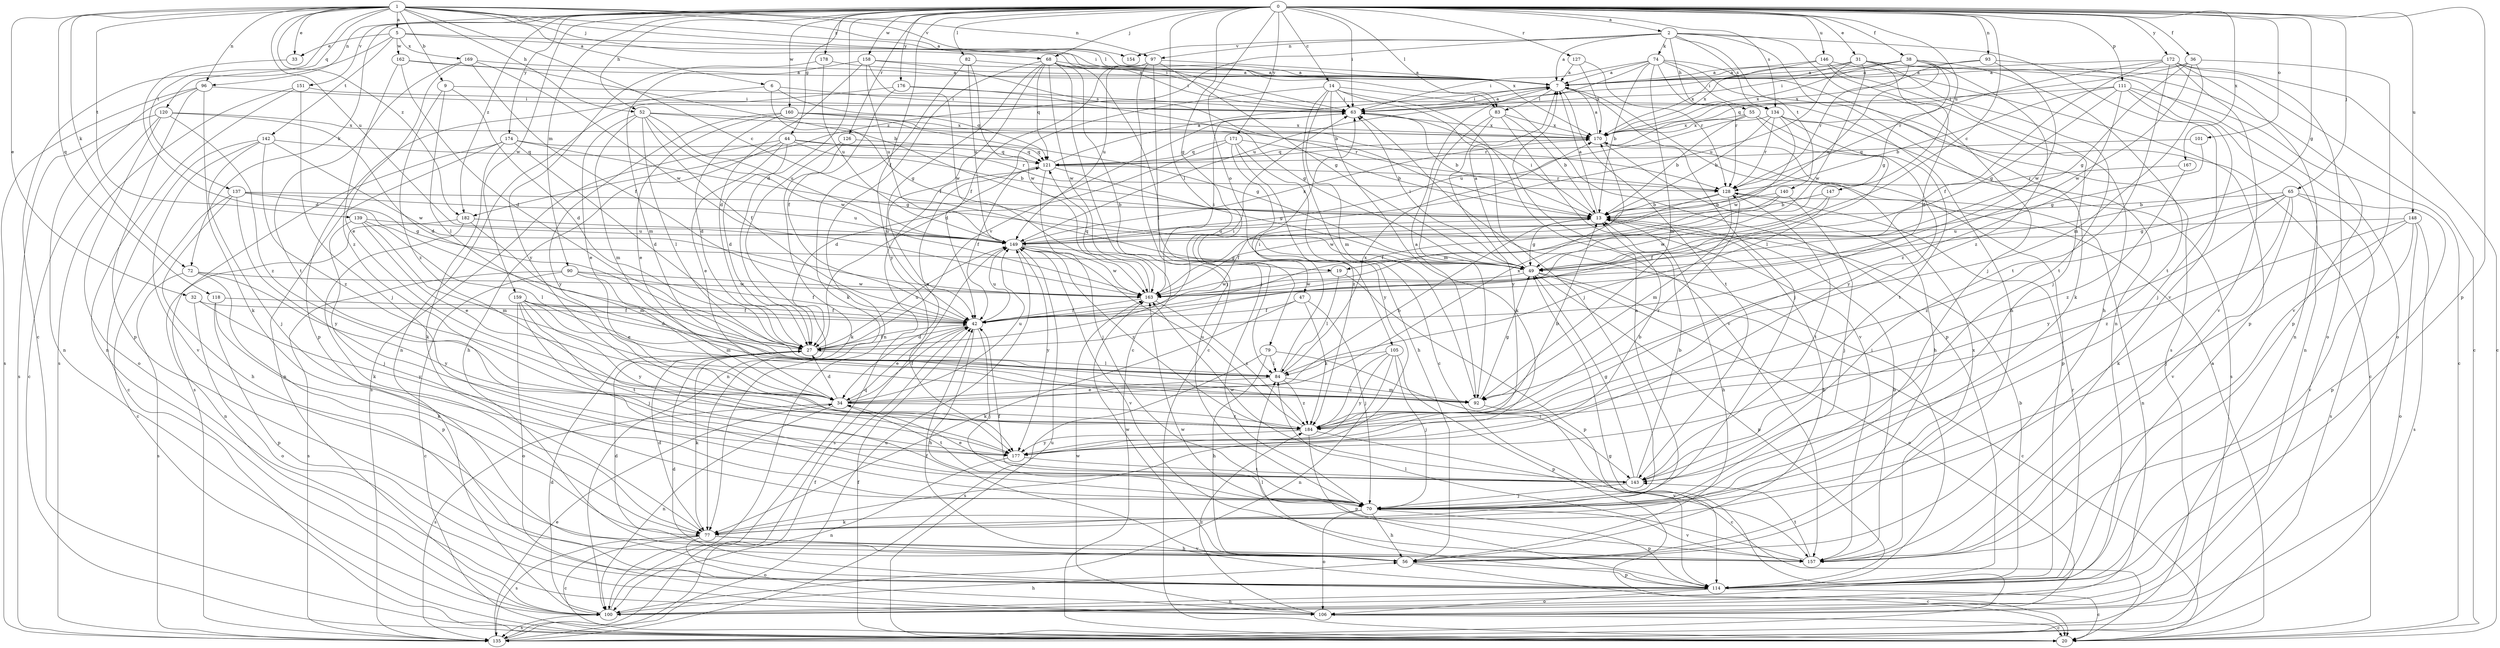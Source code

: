 strict digraph  {
0;
1;
2;
5;
6;
7;
9;
13;
14;
19;
20;
27;
31;
32;
33;
34;
36;
38;
42;
44;
47;
49;
52;
55;
56;
63;
65;
68;
70;
72;
74;
77;
79;
82;
83;
84;
90;
92;
93;
96;
97;
100;
101;
105;
106;
111;
114;
118;
120;
121;
126;
127;
128;
134;
135;
137;
139;
140;
142;
143;
146;
147;
148;
149;
151;
154;
157;
158;
159;
160;
162;
163;
167;
169;
170;
171;
172;
174;
176;
177;
178;
182;
184;
0 -> 2  [label=a];
0 -> 14  [label=c];
0 -> 19  [label=c];
0 -> 27  [label=d];
0 -> 31  [label=e];
0 -> 36  [label=f];
0 -> 38  [label=f];
0 -> 42  [label=f];
0 -> 44  [label=g];
0 -> 47  [label=g];
0 -> 49  [label=g];
0 -> 52  [label=h];
0 -> 63  [label=i];
0 -> 65  [label=j];
0 -> 68  [label=j];
0 -> 72  [label=k];
0 -> 79  [label=l];
0 -> 82  [label=l];
0 -> 83  [label=l];
0 -> 90  [label=m];
0 -> 93  [label=n];
0 -> 96  [label=n];
0 -> 101  [label=o];
0 -> 105  [label=o];
0 -> 111  [label=p];
0 -> 114  [label=p];
0 -> 126  [label=r];
0 -> 127  [label=r];
0 -> 134  [label=s];
0 -> 146  [label=u];
0 -> 147  [label=u];
0 -> 148  [label=u];
0 -> 151  [label=v];
0 -> 158  [label=w];
0 -> 159  [label=w];
0 -> 160  [label=w];
0 -> 167  [label=x];
0 -> 171  [label=y];
0 -> 172  [label=y];
0 -> 174  [label=y];
0 -> 176  [label=y];
0 -> 178  [label=z];
0 -> 182  [label=z];
1 -> 5  [label=a];
1 -> 6  [label=a];
1 -> 7  [label=a];
1 -> 9  [label=b];
1 -> 19  [label=c];
1 -> 32  [label=e];
1 -> 33  [label=e];
1 -> 52  [label=h];
1 -> 63  [label=i];
1 -> 68  [label=j];
1 -> 72  [label=k];
1 -> 83  [label=l];
1 -> 96  [label=n];
1 -> 97  [label=n];
1 -> 118  [label=q];
1 -> 120  [label=q];
1 -> 137  [label=t];
1 -> 139  [label=t];
1 -> 149  [label=u];
1 -> 154  [label=v];
1 -> 182  [label=z];
2 -> 7  [label=a];
2 -> 55  [label=h];
2 -> 70  [label=j];
2 -> 74  [label=k];
2 -> 97  [label=n];
2 -> 100  [label=n];
2 -> 134  [label=s];
2 -> 140  [label=t];
2 -> 154  [label=v];
2 -> 157  [label=v];
2 -> 182  [label=z];
5 -> 20  [label=c];
5 -> 33  [label=e];
5 -> 63  [label=i];
5 -> 142  [label=t];
5 -> 162  [label=w];
5 -> 169  [label=x];
5 -> 170  [label=x];
6 -> 49  [label=g];
6 -> 63  [label=i];
6 -> 114  [label=p];
6 -> 121  [label=q];
7 -> 63  [label=i];
7 -> 70  [label=j];
7 -> 83  [label=l];
7 -> 143  [label=t];
9 -> 27  [label=d];
9 -> 84  [label=l];
9 -> 134  [label=s];
9 -> 184  [label=z];
13 -> 7  [label=a];
13 -> 49  [label=g];
13 -> 56  [label=h];
13 -> 63  [label=i];
13 -> 149  [label=u];
14 -> 20  [label=c];
14 -> 27  [label=d];
14 -> 63  [label=i];
14 -> 70  [label=j];
14 -> 77  [label=k];
14 -> 92  [label=m];
14 -> 114  [label=p];
14 -> 157  [label=v];
19 -> 84  [label=l];
19 -> 114  [label=p];
19 -> 163  [label=w];
20 -> 7  [label=a];
20 -> 42  [label=f];
20 -> 149  [label=u];
27 -> 42  [label=f];
27 -> 63  [label=i];
27 -> 77  [label=k];
27 -> 84  [label=l];
27 -> 149  [label=u];
31 -> 7  [label=a];
31 -> 20  [label=c];
31 -> 27  [label=d];
31 -> 63  [label=i];
31 -> 106  [label=o];
31 -> 143  [label=t];
31 -> 149  [label=u];
31 -> 163  [label=w];
31 -> 170  [label=x];
32 -> 42  [label=f];
32 -> 106  [label=o];
32 -> 177  [label=y];
33 -> 27  [label=d];
34 -> 13  [label=b];
34 -> 27  [label=d];
34 -> 42  [label=f];
34 -> 100  [label=n];
34 -> 135  [label=s];
34 -> 143  [label=t];
34 -> 149  [label=u];
34 -> 170  [label=x];
34 -> 184  [label=z];
36 -> 7  [label=a];
36 -> 49  [label=g];
36 -> 92  [label=m];
36 -> 121  [label=q];
36 -> 157  [label=v];
36 -> 163  [label=w];
38 -> 7  [label=a];
38 -> 49  [label=g];
38 -> 63  [label=i];
38 -> 128  [label=r];
38 -> 143  [label=t];
38 -> 149  [label=u];
38 -> 170  [label=x];
38 -> 184  [label=z];
42 -> 27  [label=d];
42 -> 34  [label=e];
42 -> 56  [label=h];
42 -> 70  [label=j];
42 -> 149  [label=u];
44 -> 13  [label=b];
44 -> 27  [label=d];
44 -> 34  [label=e];
44 -> 56  [label=h];
44 -> 121  [label=q];
44 -> 128  [label=r];
44 -> 135  [label=s];
47 -> 42  [label=f];
47 -> 70  [label=j];
47 -> 77  [label=k];
47 -> 184  [label=z];
49 -> 7  [label=a];
49 -> 20  [label=c];
49 -> 63  [label=i];
49 -> 106  [label=o];
49 -> 114  [label=p];
49 -> 163  [label=w];
52 -> 34  [label=e];
52 -> 42  [label=f];
52 -> 84  [label=l];
52 -> 92  [label=m];
52 -> 128  [label=r];
52 -> 149  [label=u];
52 -> 163  [label=w];
52 -> 170  [label=x];
55 -> 13  [label=b];
55 -> 84  [label=l];
55 -> 149  [label=u];
55 -> 170  [label=x];
55 -> 177  [label=y];
56 -> 13  [label=b];
56 -> 20  [label=c];
56 -> 114  [label=p];
56 -> 163  [label=w];
63 -> 7  [label=a];
63 -> 13  [label=b];
63 -> 27  [label=v];
63 -> 170  [label=x];
65 -> 13  [label=b];
65 -> 49  [label=g];
65 -> 77  [label=k];
65 -> 114  [label=p];
65 -> 135  [label=s];
65 -> 157  [label=v];
65 -> 177  [label=y];
65 -> 184  [label=z];
68 -> 7  [label=a];
68 -> 20  [label=c];
68 -> 42  [label=f];
68 -> 63  [label=i];
68 -> 70  [label=j];
68 -> 84  [label=l];
68 -> 100  [label=n];
68 -> 121  [label=q];
68 -> 163  [label=w];
68 -> 177  [label=y];
70 -> 42  [label=f];
70 -> 56  [label=h];
70 -> 77  [label=k];
70 -> 106  [label=o];
70 -> 114  [label=p];
70 -> 157  [label=v];
72 -> 114  [label=p];
72 -> 135  [label=s];
72 -> 163  [label=w];
72 -> 177  [label=y];
74 -> 7  [label=a];
74 -> 13  [label=b];
74 -> 56  [label=h];
74 -> 63  [label=i];
74 -> 77  [label=k];
74 -> 92  [label=m];
74 -> 128  [label=r];
74 -> 135  [label=s];
74 -> 149  [label=u];
77 -> 7  [label=a];
77 -> 20  [label=c];
77 -> 27  [label=d];
77 -> 56  [label=h];
77 -> 106  [label=o];
77 -> 135  [label=s];
77 -> 157  [label=v];
79 -> 56  [label=h];
79 -> 84  [label=l];
79 -> 135  [label=s];
79 -> 143  [label=t];
82 -> 7  [label=a];
82 -> 77  [label=k];
82 -> 149  [label=u];
82 -> 163  [label=w];
83 -> 13  [label=b];
83 -> 92  [label=m];
83 -> 157  [label=v];
83 -> 170  [label=x];
83 -> 177  [label=y];
84 -> 34  [label=e];
84 -> 63  [label=i];
84 -> 92  [label=m];
84 -> 170  [label=x];
84 -> 184  [label=z];
90 -> 20  [label=c];
90 -> 34  [label=e];
90 -> 42  [label=f];
90 -> 135  [label=s];
90 -> 163  [label=w];
92 -> 7  [label=a];
92 -> 20  [label=c];
92 -> 49  [label=g];
93 -> 7  [label=a];
93 -> 114  [label=p];
93 -> 163  [label=w];
93 -> 170  [label=x];
96 -> 63  [label=i];
96 -> 77  [label=k];
96 -> 100  [label=n];
96 -> 114  [label=p];
96 -> 135  [label=s];
97 -> 7  [label=a];
97 -> 20  [label=c];
97 -> 42  [label=f];
97 -> 49  [label=g];
97 -> 70  [label=j];
97 -> 149  [label=u];
100 -> 27  [label=d];
100 -> 56  [label=h];
100 -> 121  [label=q];
100 -> 135  [label=s];
101 -> 49  [label=g];
101 -> 121  [label=q];
105 -> 70  [label=j];
105 -> 84  [label=l];
105 -> 100  [label=n];
105 -> 114  [label=p];
105 -> 177  [label=y];
105 -> 184  [label=z];
106 -> 20  [label=c];
106 -> 163  [label=w];
106 -> 184  [label=z];
111 -> 13  [label=b];
111 -> 20  [label=c];
111 -> 49  [label=g];
111 -> 63  [label=i];
111 -> 70  [label=j];
111 -> 100  [label=n];
111 -> 184  [label=z];
114 -> 13  [label=b];
114 -> 20  [label=c];
114 -> 27  [label=d];
114 -> 42  [label=f];
114 -> 63  [label=i];
114 -> 84  [label=l];
114 -> 100  [label=n];
114 -> 106  [label=o];
114 -> 128  [label=r];
118 -> 42  [label=f];
118 -> 77  [label=k];
118 -> 114  [label=p];
120 -> 20  [label=c];
120 -> 27  [label=d];
120 -> 106  [label=o];
120 -> 135  [label=s];
120 -> 170  [label=x];
120 -> 184  [label=z];
121 -> 7  [label=a];
121 -> 34  [label=e];
121 -> 42  [label=f];
121 -> 49  [label=g];
121 -> 70  [label=j];
121 -> 128  [label=r];
126 -> 77  [label=k];
126 -> 100  [label=n];
126 -> 121  [label=q];
127 -> 7  [label=a];
127 -> 128  [label=r];
127 -> 170  [label=x];
128 -> 13  [label=b];
128 -> 42  [label=f];
128 -> 92  [label=m];
128 -> 100  [label=n];
128 -> 143  [label=t];
134 -> 13  [label=b];
134 -> 20  [label=c];
134 -> 128  [label=r];
134 -> 135  [label=s];
134 -> 143  [label=t];
134 -> 163  [label=w];
134 -> 170  [label=x];
135 -> 34  [label=e];
135 -> 42  [label=f];
135 -> 49  [label=g];
135 -> 149  [label=u];
137 -> 13  [label=b];
137 -> 20  [label=c];
137 -> 49  [label=g];
137 -> 56  [label=h];
137 -> 149  [label=u];
137 -> 177  [label=y];
139 -> 34  [label=e];
139 -> 70  [label=j];
139 -> 84  [label=l];
139 -> 92  [label=m];
139 -> 149  [label=u];
140 -> 13  [label=b];
140 -> 42  [label=f];
140 -> 70  [label=j];
140 -> 163  [label=w];
142 -> 20  [label=c];
142 -> 70  [label=j];
142 -> 121  [label=q];
142 -> 157  [label=v];
142 -> 163  [label=w];
142 -> 184  [label=z];
143 -> 13  [label=b];
143 -> 34  [label=e];
143 -> 49  [label=g];
143 -> 70  [label=j];
143 -> 163  [label=w];
146 -> 7  [label=a];
146 -> 56  [label=h];
146 -> 70  [label=j];
146 -> 114  [label=p];
146 -> 170  [label=x];
147 -> 13  [label=b];
147 -> 42  [label=f];
147 -> 163  [label=w];
148 -> 70  [label=j];
148 -> 106  [label=o];
148 -> 135  [label=s];
148 -> 149  [label=u];
148 -> 157  [label=v];
148 -> 184  [label=z];
149 -> 49  [label=g];
149 -> 135  [label=s];
149 -> 157  [label=v];
149 -> 163  [label=w];
149 -> 170  [label=x];
149 -> 177  [label=y];
149 -> 184  [label=z];
151 -> 63  [label=i];
151 -> 70  [label=j];
151 -> 100  [label=n];
151 -> 135  [label=s];
157 -> 13  [label=b];
157 -> 27  [label=d];
157 -> 84  [label=l];
157 -> 143  [label=t];
157 -> 163  [label=w];
157 -> 170  [label=x];
158 -> 7  [label=a];
158 -> 13  [label=b];
158 -> 27  [label=d];
158 -> 92  [label=m];
158 -> 149  [label=u];
158 -> 163  [label=w];
159 -> 27  [label=d];
159 -> 42  [label=f];
159 -> 70  [label=j];
159 -> 92  [label=m];
159 -> 106  [label=o];
159 -> 143  [label=t];
159 -> 177  [label=y];
160 -> 27  [label=d];
160 -> 34  [label=e];
160 -> 49  [label=g];
160 -> 128  [label=r];
160 -> 170  [label=x];
160 -> 177  [label=y];
162 -> 7  [label=a];
162 -> 13  [label=b];
162 -> 27  [label=d];
162 -> 184  [label=z];
163 -> 42  [label=f];
163 -> 63  [label=i];
163 -> 121  [label=q];
163 -> 184  [label=z];
167 -> 128  [label=r];
167 -> 184  [label=z];
169 -> 7  [label=a];
169 -> 34  [label=e];
169 -> 42  [label=f];
169 -> 143  [label=t];
169 -> 163  [label=w];
170 -> 7  [label=a];
170 -> 56  [label=h];
170 -> 114  [label=p];
170 -> 121  [label=q];
171 -> 13  [label=b];
171 -> 27  [label=d];
171 -> 56  [label=h];
171 -> 121  [label=q];
171 -> 177  [label=y];
171 -> 184  [label=z];
172 -> 7  [label=a];
172 -> 20  [label=c];
172 -> 42  [label=f];
172 -> 100  [label=n];
172 -> 106  [label=o];
172 -> 128  [label=r];
172 -> 143  [label=t];
172 -> 157  [label=v];
174 -> 27  [label=d];
174 -> 49  [label=g];
174 -> 77  [label=k];
174 -> 100  [label=n];
174 -> 121  [label=q];
174 -> 135  [label=s];
176 -> 42  [label=f];
176 -> 49  [label=g];
176 -> 63  [label=i];
176 -> 100  [label=n];
177 -> 13  [label=b];
177 -> 100  [label=n];
177 -> 143  [label=t];
178 -> 7  [label=a];
178 -> 149  [label=u];
178 -> 177  [label=y];
182 -> 77  [label=k];
182 -> 92  [label=m];
182 -> 100  [label=n];
182 -> 149  [label=u];
184 -> 13  [label=b];
184 -> 114  [label=p];
184 -> 128  [label=r];
184 -> 149  [label=u];
184 -> 157  [label=v];
184 -> 177  [label=y];
}
